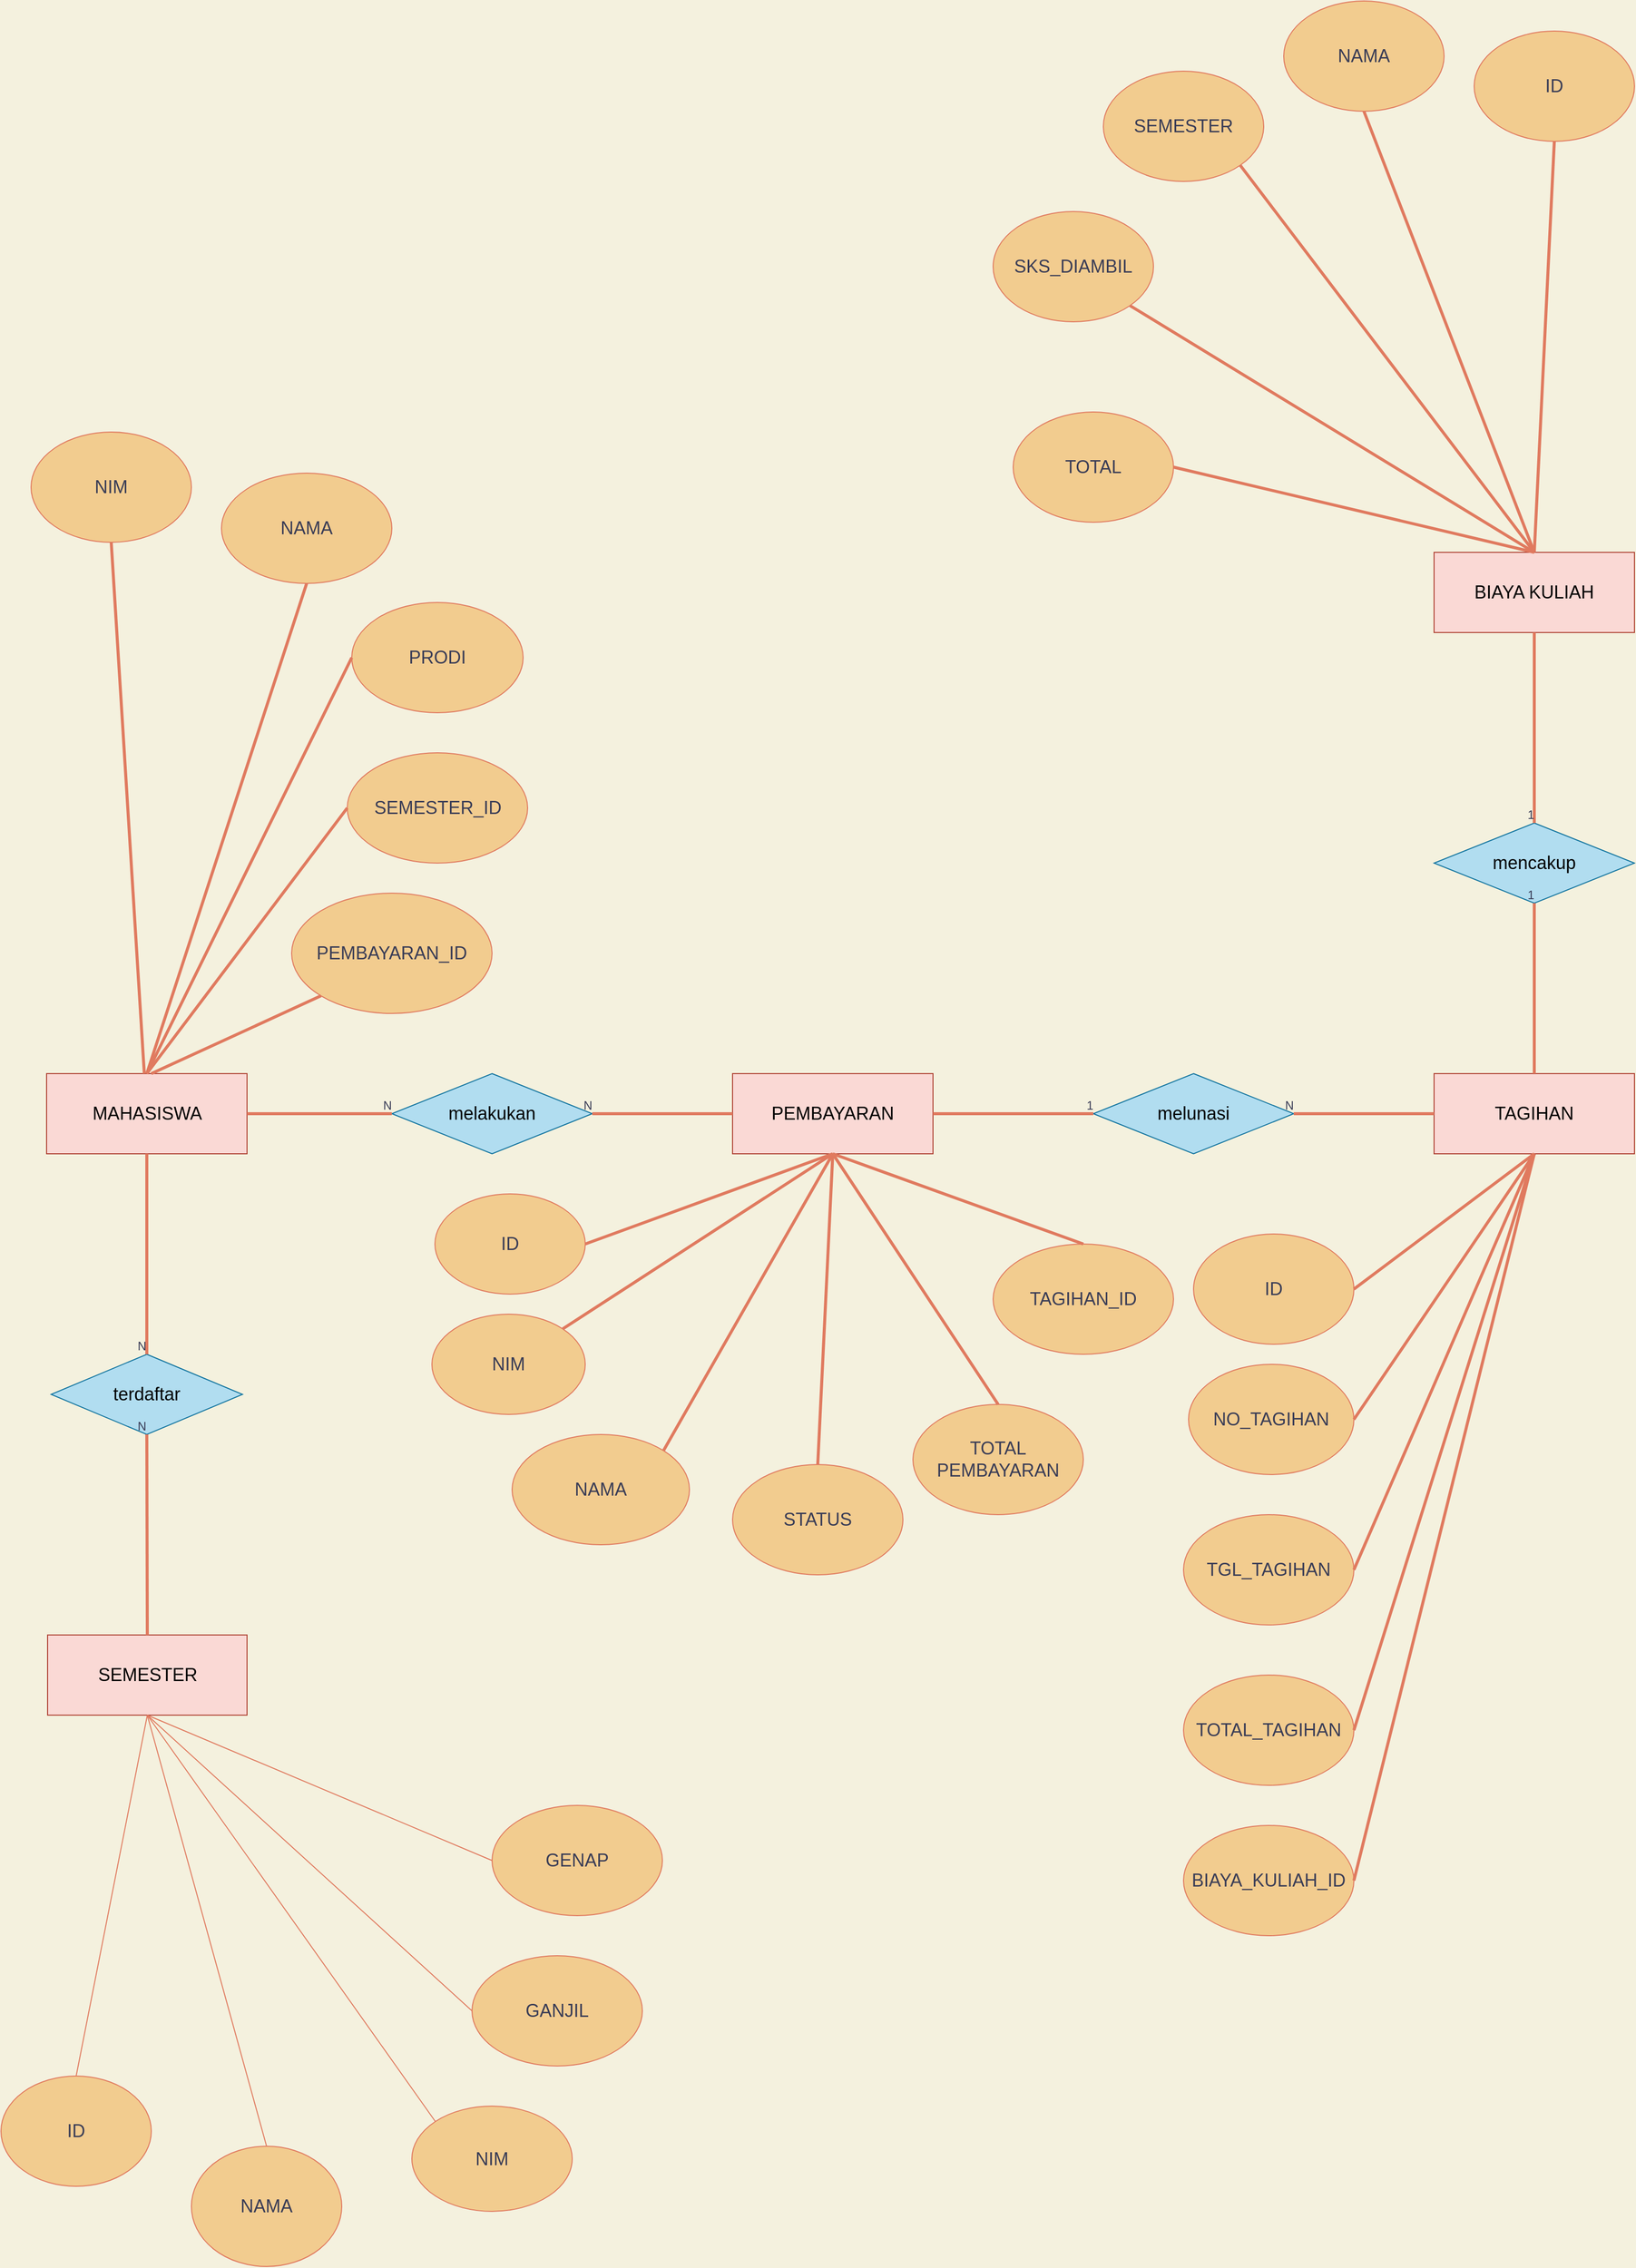 <mxfile version="14.4.8" type="github"><diagram id="lQNmJLHDCS45EhuCZSC4" name="Page-1"><mxGraphModel dx="2607" dy="2669" grid="1" gridSize="10" guides="1" tooltips="1" connect="1" arrows="1" fold="1" page="1" pageScale="1" pageWidth="827" pageHeight="1169" background="#F4F1DE" math="0" shadow="0"><root><mxCell id="0"/><mxCell id="1" parent="0"/><mxCell id="dZ3glYz4N4pa1IxB6QI7-23" value="ID" style="ellipse;whiteSpace=wrap;html=1;fillColor=#F2CC8F;strokeColor=#E07A5F;fontSize=18;fontColor=#393C56;" vertex="1" parent="1"><mxGeometry x="10" y="960" width="150" height="110" as="geometry"/></mxCell><mxCell id="dZ3glYz4N4pa1IxB6QI7-25" value="melunasi" style="rhombus;whiteSpace=wrap;html=1;fontSize=18;fillColor=#b1ddf0;strokeColor=#10739e;" vertex="1" parent="1"><mxGeometry x="1100" y="-40" width="200" height="80" as="geometry"/></mxCell><mxCell id="dZ3glYz4N4pa1IxB6QI7-28" value="NAMA" style="ellipse;whiteSpace=wrap;html=1;fillColor=#F2CC8F;strokeColor=#E07A5F;fontSize=18;fontColor=#393C56;" vertex="1" parent="1"><mxGeometry x="200" y="1030" width="150" height="120" as="geometry"/></mxCell><mxCell id="dZ3glYz4N4pa1IxB6QI7-29" value="NIM" style="ellipse;whiteSpace=wrap;html=1;fillColor=#F2CC8F;strokeColor=#E07A5F;fontSize=18;fontColor=#393C56;" vertex="1" parent="1"><mxGeometry x="420" y="990" width="160" height="105" as="geometry"/></mxCell><mxCell id="dZ3glYz4N4pa1IxB6QI7-32" value="GANJIL" style="ellipse;whiteSpace=wrap;html=1;fillColor=#F2CC8F;strokeColor=#E07A5F;fontSize=18;fontColor=#393C56;" vertex="1" parent="1"><mxGeometry x="480" y="840" width="170" height="110" as="geometry"/></mxCell><mxCell id="dZ3glYz4N4pa1IxB6QI7-33" value="NIM" style="ellipse;whiteSpace=wrap;html=1;fillColor=#F2CC8F;strokeColor=#E07A5F;fontSize=18;fontColor=#393C56;" vertex="1" parent="1"><mxGeometry x="40" y="-680" width="160" height="110" as="geometry"/></mxCell><mxCell id="dZ3glYz4N4pa1IxB6QI7-40" value="NAMA" style="ellipse;whiteSpace=wrap;html=1;fillColor=#F2CC8F;strokeColor=#E07A5F;fontSize=18;fontColor=#393C56;" vertex="1" parent="1"><mxGeometry x="230" y="-639" width="170" height="110" as="geometry"/></mxCell><mxCell id="dZ3glYz4N4pa1IxB6QI7-41" value="ID" style="ellipse;whiteSpace=wrap;html=1;fillColor=#F2CC8F;strokeColor=#E07A5F;fontSize=18;fontColor=#393C56;" vertex="1" parent="1"><mxGeometry x="443" y="80" width="150" height="100" as="geometry"/></mxCell><mxCell id="dZ3glYz4N4pa1IxB6QI7-42" value="PRODI" style="ellipse;whiteSpace=wrap;html=1;fillColor=#F2CC8F;strokeColor=#E07A5F;fontSize=18;fontColor=#393C56;" vertex="1" parent="1"><mxGeometry x="360" y="-510" width="171" height="110" as="geometry"/></mxCell><mxCell id="dZ3glYz4N4pa1IxB6QI7-43" value="NIM" style="ellipse;whiteSpace=wrap;html=1;fillColor=#F2CC8F;strokeColor=#E07A5F;fontSize=18;fontColor=#393C56;" vertex="1" parent="1"><mxGeometry x="440" y="200" width="153" height="100" as="geometry"/></mxCell><mxCell id="dZ3glYz4N4pa1IxB6QI7-44" value="SEMESTER_ID" style="ellipse;whiteSpace=wrap;html=1;fillColor=#F2CC8F;strokeColor=#E07A5F;fontSize=18;fontColor=#393C56;" vertex="1" parent="1"><mxGeometry x="355.5" y="-360" width="180" height="110" as="geometry"/></mxCell><mxCell id="dZ3glYz4N4pa1IxB6QI7-45" value="MAHASISWA" style="whiteSpace=wrap;html=1;align=center;fontSize=18;fillColor=#fad9d5;strokeColor=#ae4132;" vertex="1" parent="1"><mxGeometry x="55.5" y="-40" width="200" height="80" as="geometry"/></mxCell><mxCell id="dZ3glYz4N4pa1IxB6QI7-46" value="PEMBAYARAN" style="whiteSpace=wrap;html=1;align=center;fontSize=18;fillColor=#fad9d5;strokeColor=#ae4132;" vertex="1" parent="1"><mxGeometry x="740" y="-40" width="200" height="80" as="geometry"/></mxCell><mxCell id="dZ3glYz4N4pa1IxB6QI7-47" value="TAGIHAN" style="whiteSpace=wrap;html=1;align=center;fontSize=18;fillColor=#fad9d5;strokeColor=#ae4132;" vertex="1" parent="1"><mxGeometry x="1440" y="-40" width="200" height="80" as="geometry"/></mxCell><mxCell id="dZ3glYz4N4pa1IxB6QI7-48" value="BIAYA KULIAH" style="whiteSpace=wrap;html=1;align=center;fontSize=18;fillColor=#fad9d5;strokeColor=#ae4132;" vertex="1" parent="1"><mxGeometry x="1440" y="-560" width="200" height="80" as="geometry"/></mxCell><mxCell id="dZ3glYz4N4pa1IxB6QI7-49" value="SEMESTER" style="whiteSpace=wrap;html=1;align=center;fontSize=18;fillColor=#fad9d5;strokeColor=#ae4132;" vertex="1" parent="1"><mxGeometry x="56.5" y="520" width="199" height="80" as="geometry"/></mxCell><mxCell id="dZ3glYz4N4pa1IxB6QI7-50" value="melakukan" style="rhombus;whiteSpace=wrap;html=1;fontSize=18;fillColor=#b1ddf0;strokeColor=#10739e;" vertex="1" parent="1"><mxGeometry x="400" y="-40" width="200" height="80" as="geometry"/></mxCell><mxCell id="dZ3glYz4N4pa1IxB6QI7-51" value="" style="endArrow=none;html=1;rounded=0;fontSize=18;entryX=0.5;entryY=0;entryDx=0;entryDy=0;exitX=0.5;exitY=1;exitDx=0;exitDy=0;labelBackgroundColor=#F4F1DE;strokeColor=#E07A5F;fontColor=#393C56;" edge="1" parent="1" source="dZ3glYz4N4pa1IxB6QI7-49" target="dZ3glYz4N4pa1IxB6QI7-23"><mxGeometry relative="1" as="geometry"><mxPoint x="80" y="620" as="sourcePoint"/><mxPoint x="240" y="620" as="targetPoint"/></mxGeometry></mxCell><mxCell id="dZ3glYz4N4pa1IxB6QI7-52" value="" style="endArrow=none;html=1;rounded=0;fontSize=18;entryX=0.5;entryY=0;entryDx=0;entryDy=0;exitX=0.5;exitY=1;exitDx=0;exitDy=0;labelBackgroundColor=#F4F1DE;strokeColor=#E07A5F;fontColor=#393C56;" edge="1" parent="1" source="dZ3glYz4N4pa1IxB6QI7-49" target="dZ3glYz4N4pa1IxB6QI7-28"><mxGeometry relative="1" as="geometry"><mxPoint x="160" y="520" as="sourcePoint"/><mxPoint x="115" y="750" as="targetPoint"/></mxGeometry></mxCell><mxCell id="dZ3glYz4N4pa1IxB6QI7-53" value="" style="endArrow=none;html=1;rounded=0;fontSize=18;entryX=0;entryY=0;entryDx=0;entryDy=0;exitX=0.5;exitY=1;exitDx=0;exitDy=0;labelBackgroundColor=#F4F1DE;strokeColor=#E07A5F;fontColor=#393C56;" edge="1" parent="1" source="dZ3glYz4N4pa1IxB6QI7-49" target="dZ3glYz4N4pa1IxB6QI7-29"><mxGeometry relative="1" as="geometry"><mxPoint x="180" y="540" as="sourcePoint"/><mxPoint x="125" y="760" as="targetPoint"/></mxGeometry></mxCell><mxCell id="dZ3glYz4N4pa1IxB6QI7-54" value="" style="endArrow=none;html=1;rounded=0;fontSize=18;entryX=0;entryY=0.5;entryDx=0;entryDy=0;exitX=0.5;exitY=1;exitDx=0;exitDy=0;labelBackgroundColor=#F4F1DE;strokeColor=#E07A5F;fontColor=#393C56;" edge="1" parent="1" source="dZ3glYz4N4pa1IxB6QI7-49" target="dZ3glYz4N4pa1IxB6QI7-32"><mxGeometry relative="1" as="geometry"><mxPoint x="190" y="550" as="sourcePoint"/><mxPoint x="135" y="770" as="targetPoint"/></mxGeometry></mxCell><mxCell id="dZ3glYz4N4pa1IxB6QI7-56" value="terdaftar" style="shape=rhombus;perimeter=rhombusPerimeter;whiteSpace=wrap;html=1;align=center;fontSize=18;fillColor=#b1ddf0;strokeColor=#10739e;" vertex="1" parent="1"><mxGeometry x="60" y="240" width="191" height="80" as="geometry"/></mxCell><mxCell id="dZ3glYz4N4pa1IxB6QI7-57" value="" style="endArrow=none;html=1;rounded=0;fontSize=18;exitX=0.5;exitY=1;exitDx=0;exitDy=0;strokeWidth=3;labelBackgroundColor=#F4F1DE;strokeColor=#E07A5F;fontColor=#393C56;" edge="1" parent="1" source="dZ3glYz4N4pa1IxB6QI7-45" target="dZ3glYz4N4pa1IxB6QI7-56"><mxGeometry relative="1" as="geometry"><mxPoint x="480" y="400" as="sourcePoint"/><mxPoint x="640" y="400" as="targetPoint"/></mxGeometry></mxCell><mxCell id="dZ3glYz4N4pa1IxB6QI7-58" value="N" style="resizable=0;html=1;align=right;verticalAlign=bottom;fillColor=#F2CC8F;strokeColor=#E07A5F;fontColor=#393C56;" connectable="0" vertex="1" parent="dZ3glYz4N4pa1IxB6QI7-57"><mxGeometry x="1" relative="1" as="geometry"/></mxCell><mxCell id="dZ3glYz4N4pa1IxB6QI7-61" value="" style="endArrow=none;html=1;rounded=0;fontSize=18;exitX=0.5;exitY=0;exitDx=0;exitDy=0;entryX=0.5;entryY=1;entryDx=0;entryDy=0;strokeWidth=3;labelBackgroundColor=#F4F1DE;strokeColor=#E07A5F;fontColor=#393C56;" edge="1" parent="1" source="dZ3glYz4N4pa1IxB6QI7-49" target="dZ3glYz4N4pa1IxB6QI7-56"><mxGeometry relative="1" as="geometry"><mxPoint x="319" y="340" as="sourcePoint"/><mxPoint x="319" y="540" as="targetPoint"/></mxGeometry></mxCell><mxCell id="dZ3glYz4N4pa1IxB6QI7-62" value="N" style="resizable=0;html=1;align=right;verticalAlign=bottom;fillColor=#F2CC8F;strokeColor=#E07A5F;fontColor=#393C56;" connectable="0" vertex="1" parent="dZ3glYz4N4pa1IxB6QI7-61"><mxGeometry x="1" relative="1" as="geometry"/></mxCell><mxCell id="dZ3glYz4N4pa1IxB6QI7-72" value="" style="endArrow=none;html=1;rounded=0;strokeWidth=3;fontSize=18;exitX=1;exitY=0.5;exitDx=0;exitDy=0;entryX=0;entryY=0.5;entryDx=0;entryDy=0;labelBackgroundColor=#F4F1DE;strokeColor=#E07A5F;fontColor=#393C56;" edge="1" parent="1" source="dZ3glYz4N4pa1IxB6QI7-45" target="dZ3glYz4N4pa1IxB6QI7-50"><mxGeometry relative="1" as="geometry"><mxPoint x="290" y="80" as="sourcePoint"/><mxPoint x="450" y="80" as="targetPoint"/></mxGeometry></mxCell><mxCell id="dZ3glYz4N4pa1IxB6QI7-73" value="N" style="resizable=0;html=1;align=right;verticalAlign=bottom;fillColor=#F2CC8F;strokeColor=#E07A5F;fontColor=#393C56;" connectable="0" vertex="1" parent="dZ3glYz4N4pa1IxB6QI7-72"><mxGeometry x="1" relative="1" as="geometry"/></mxCell><mxCell id="dZ3glYz4N4pa1IxB6QI7-74" value="" style="endArrow=none;html=1;rounded=0;strokeWidth=3;fontSize=18;exitX=0;exitY=0.5;exitDx=0;exitDy=0;entryX=1;entryY=0.5;entryDx=0;entryDy=0;labelBackgroundColor=#F4F1DE;strokeColor=#E07A5F;fontColor=#393C56;" edge="1" parent="1" source="dZ3glYz4N4pa1IxB6QI7-46" target="dZ3glYz4N4pa1IxB6QI7-50"><mxGeometry relative="1" as="geometry"><mxPoint x="570" y="140" as="sourcePoint"/><mxPoint x="714.5" y="140" as="targetPoint"/></mxGeometry></mxCell><mxCell id="dZ3glYz4N4pa1IxB6QI7-75" value="N" style="resizable=0;html=1;align=right;verticalAlign=bottom;fillColor=#F2CC8F;strokeColor=#E07A5F;fontColor=#393C56;" connectable="0" vertex="1" parent="dZ3glYz4N4pa1IxB6QI7-74"><mxGeometry x="1" relative="1" as="geometry"/></mxCell><mxCell id="dZ3glYz4N4pa1IxB6QI7-78" value="" style="endArrow=none;html=1;rounded=0;strokeWidth=3;fontSize=18;exitX=0;exitY=0.5;exitDx=0;exitDy=0;entryX=1;entryY=0.5;entryDx=0;entryDy=0;labelBackgroundColor=#F4F1DE;strokeColor=#E07A5F;fontColor=#393C56;" edge="1" parent="1" source="dZ3glYz4N4pa1IxB6QI7-47" target="dZ3glYz4N4pa1IxB6QI7-25"><mxGeometry relative="1" as="geometry"><mxPoint x="970" y="-250" as="sourcePoint"/><mxPoint x="1130" y="-250" as="targetPoint"/></mxGeometry></mxCell><mxCell id="dZ3glYz4N4pa1IxB6QI7-79" value="N" style="resizable=0;html=1;align=right;verticalAlign=bottom;fillColor=#F2CC8F;strokeColor=#E07A5F;fontColor=#393C56;" connectable="0" vertex="1" parent="dZ3glYz4N4pa1IxB6QI7-78"><mxGeometry x="1" relative="1" as="geometry"/></mxCell><mxCell id="dZ3glYz4N4pa1IxB6QI7-80" value="" style="endArrow=none;html=1;rounded=0;strokeWidth=3;fontSize=18;exitX=1;exitY=0.5;exitDx=0;exitDy=0;entryX=0;entryY=0.5;entryDx=0;entryDy=0;labelBackgroundColor=#F4F1DE;strokeColor=#E07A5F;fontColor=#393C56;" edge="1" parent="1" source="dZ3glYz4N4pa1IxB6QI7-46" target="dZ3glYz4N4pa1IxB6QI7-25"><mxGeometry relative="1" as="geometry"><mxPoint x="970" y="-250" as="sourcePoint"/><mxPoint x="1130" y="-250" as="targetPoint"/></mxGeometry></mxCell><mxCell id="dZ3glYz4N4pa1IxB6QI7-81" value="1" style="resizable=0;html=1;align=right;verticalAlign=bottom;fillColor=#F2CC8F;strokeColor=#E07A5F;fontColor=#393C56;" connectable="0" vertex="1" parent="dZ3glYz4N4pa1IxB6QI7-80"><mxGeometry x="1" relative="1" as="geometry"/></mxCell><mxCell id="dZ3glYz4N4pa1IxB6QI7-82" value="mencakup" style="rhombus;whiteSpace=wrap;html=1;fontSize=18;fillColor=#b1ddf0;strokeColor=#10739e;" vertex="1" parent="1"><mxGeometry x="1440" y="-290" width="200" height="80" as="geometry"/></mxCell><mxCell id="dZ3glYz4N4pa1IxB6QI7-83" value="" style="endArrow=none;html=1;rounded=0;strokeWidth=3;fontSize=18;exitX=0.5;exitY=1;exitDx=0;exitDy=0;entryX=0.5;entryY=0;entryDx=0;entryDy=0;labelBackgroundColor=#F4F1DE;strokeColor=#E07A5F;fontColor=#393C56;" edge="1" parent="1" source="dZ3glYz4N4pa1IxB6QI7-48" target="dZ3glYz4N4pa1IxB6QI7-82"><mxGeometry relative="1" as="geometry"><mxPoint x="1280" y="-450" as="sourcePoint"/><mxPoint x="1440" y="-450" as="targetPoint"/></mxGeometry></mxCell><mxCell id="dZ3glYz4N4pa1IxB6QI7-84" value="1" style="resizable=0;html=1;align=right;verticalAlign=bottom;fillColor=#F2CC8F;strokeColor=#E07A5F;fontColor=#393C56;" connectable="0" vertex="1" parent="dZ3glYz4N4pa1IxB6QI7-83"><mxGeometry x="1" relative="1" as="geometry"/></mxCell><mxCell id="dZ3glYz4N4pa1IxB6QI7-85" value="" style="endArrow=none;html=1;rounded=0;strokeWidth=3;fontSize=18;exitX=0.5;exitY=0;exitDx=0;exitDy=0;entryX=0.5;entryY=1;entryDx=0;entryDy=0;labelBackgroundColor=#F4F1DE;strokeColor=#E07A5F;fontColor=#393C56;" edge="1" parent="1" source="dZ3glYz4N4pa1IxB6QI7-47" target="dZ3glYz4N4pa1IxB6QI7-82"><mxGeometry relative="1" as="geometry"><mxPoint x="1550" y="-630" as="sourcePoint"/><mxPoint x="1550" y="-350" as="targetPoint"/></mxGeometry></mxCell><mxCell id="dZ3glYz4N4pa1IxB6QI7-86" value="1" style="resizable=0;html=1;align=right;verticalAlign=bottom;fillColor=#F2CC8F;strokeColor=#E07A5F;fontColor=#393C56;" connectable="0" vertex="1" parent="dZ3glYz4N4pa1IxB6QI7-85"><mxGeometry x="1" relative="1" as="geometry"/></mxCell><mxCell id="dZ3glYz4N4pa1IxB6QI7-87" value="NAMA" style="ellipse;whiteSpace=wrap;html=1;fillColor=#F2CC8F;strokeColor=#E07A5F;fontSize=18;fontColor=#393C56;" vertex="1" parent="1"><mxGeometry x="520" y="320" width="177" height="110" as="geometry"/></mxCell><mxCell id="dZ3glYz4N4pa1IxB6QI7-88" value="PEMBAYARAN_ID" style="ellipse;whiteSpace=wrap;html=1;fillColor=#F2CC8F;strokeColor=#E07A5F;fontSize=18;fontColor=#393C56;" vertex="1" parent="1"><mxGeometry x="300" y="-220" width="200" height="120" as="geometry"/></mxCell><mxCell id="dZ3glYz4N4pa1IxB6QI7-89" value="" style="endArrow=none;html=1;rounded=0;strokeWidth=3;fontSize=18;entryX=0.5;entryY=1;entryDx=0;entryDy=0;labelBackgroundColor=#F4F1DE;strokeColor=#E07A5F;fontColor=#393C56;" edge="1" parent="1" source="dZ3glYz4N4pa1IxB6QI7-45" target="dZ3glYz4N4pa1IxB6QI7-33"><mxGeometry relative="1" as="geometry"><mxPoint x="95.5" y="-350" as="sourcePoint"/><mxPoint x="255.5" y="-350" as="targetPoint"/></mxGeometry></mxCell><mxCell id="dZ3glYz4N4pa1IxB6QI7-90" value="" style="endArrow=none;html=1;rounded=0;strokeWidth=3;fontSize=18;entryX=0.5;entryY=1;entryDx=0;entryDy=0;exitX=0.5;exitY=0;exitDx=0;exitDy=0;labelBackgroundColor=#F4F1DE;strokeColor=#E07A5F;fontColor=#393C56;" edge="1" parent="1" source="dZ3glYz4N4pa1IxB6QI7-45" target="dZ3glYz4N4pa1IxB6QI7-40"><mxGeometry relative="1" as="geometry"><mxPoint x="163.009" y="-30" as="sourcePoint"/><mxPoint x="130" y="-560" as="targetPoint"/></mxGeometry></mxCell><mxCell id="dZ3glYz4N4pa1IxB6QI7-91" value="" style="endArrow=none;html=1;rounded=0;strokeWidth=3;fontSize=18;entryX=0;entryY=0.5;entryDx=0;entryDy=0;exitX=0.5;exitY=0;exitDx=0;exitDy=0;labelBackgroundColor=#F4F1DE;strokeColor=#E07A5F;fontColor=#393C56;" edge="1" parent="1" source="dZ3glYz4N4pa1IxB6QI7-45" target="dZ3glYz4N4pa1IxB6QI7-42"><mxGeometry relative="1" as="geometry"><mxPoint x="173.009" y="-20" as="sourcePoint"/><mxPoint x="140" y="-550" as="targetPoint"/></mxGeometry></mxCell><mxCell id="dZ3glYz4N4pa1IxB6QI7-92" value="" style="endArrow=none;html=1;rounded=0;strokeWidth=3;fontSize=18;entryX=0;entryY=0.5;entryDx=0;entryDy=0;exitX=0.5;exitY=0;exitDx=0;exitDy=0;labelBackgroundColor=#F4F1DE;strokeColor=#E07A5F;fontColor=#393C56;" edge="1" parent="1" source="dZ3glYz4N4pa1IxB6QI7-45" target="dZ3glYz4N4pa1IxB6QI7-44"><mxGeometry relative="1" as="geometry"><mxPoint x="183.009" y="-10" as="sourcePoint"/><mxPoint x="150" y="-540" as="targetPoint"/></mxGeometry></mxCell><mxCell id="dZ3glYz4N4pa1IxB6QI7-93" value="" style="endArrow=none;html=1;rounded=0;strokeWidth=3;fontSize=18;entryX=0;entryY=1;entryDx=0;entryDy=0;labelBackgroundColor=#F4F1DE;strokeColor=#E07A5F;fontColor=#393C56;" edge="1" parent="1" target="dZ3glYz4N4pa1IxB6QI7-88"><mxGeometry relative="1" as="geometry"><mxPoint x="160" y="-40" as="sourcePoint"/><mxPoint x="160" y="-530" as="targetPoint"/></mxGeometry></mxCell><mxCell id="dZ3glYz4N4pa1IxB6QI7-94" value="STATUS" style="ellipse;whiteSpace=wrap;html=1;fillColor=#F2CC8F;strokeColor=#E07A5F;fontSize=18;fontColor=#393C56;" vertex="1" parent="1"><mxGeometry x="740" y="350" width="170" height="110" as="geometry"/></mxCell><mxCell id="dZ3glYz4N4pa1IxB6QI7-95" value="TOTAL PEMBAYARAN" style="ellipse;whiteSpace=wrap;html=1;fillColor=#F2CC8F;strokeColor=#E07A5F;fontSize=18;fontColor=#393C56;" vertex="1" parent="1"><mxGeometry x="920" y="290" width="170" height="110" as="geometry"/></mxCell><mxCell id="dZ3glYz4N4pa1IxB6QI7-96" value="ID" style="ellipse;whiteSpace=wrap;html=1;fillColor=#F2CC8F;strokeColor=#E07A5F;fontSize=18;fontColor=#393C56;" vertex="1" parent="1"><mxGeometry x="1200" y="120" width="160" height="110" as="geometry"/></mxCell><mxCell id="dZ3glYz4N4pa1IxB6QI7-97" value="TAGIHAN_ID" style="ellipse;whiteSpace=wrap;html=1;fillColor=#F2CC8F;strokeColor=#E07A5F;fontSize=18;fontColor=#393C56;" vertex="1" parent="1"><mxGeometry x="1000" y="130" width="180" height="110" as="geometry"/></mxCell><mxCell id="dZ3glYz4N4pa1IxB6QI7-98" value="" style="endArrow=none;html=1;rounded=0;strokeWidth=3;fontSize=18;exitX=0.5;exitY=1;exitDx=0;exitDy=0;entryX=1;entryY=0.5;entryDx=0;entryDy=0;labelBackgroundColor=#F4F1DE;strokeColor=#E07A5F;fontColor=#393C56;" edge="1" parent="1" source="dZ3glYz4N4pa1IxB6QI7-46" target="dZ3glYz4N4pa1IxB6QI7-41"><mxGeometry relative="1" as="geometry"><mxPoint x="1030" y="380" as="sourcePoint"/><mxPoint x="1190" y="380" as="targetPoint"/></mxGeometry></mxCell><mxCell id="dZ3glYz4N4pa1IxB6QI7-99" value="" style="endArrow=none;html=1;rounded=0;strokeWidth=3;fontSize=18;entryX=1;entryY=0;entryDx=0;entryDy=0;exitX=0.5;exitY=1;exitDx=0;exitDy=0;labelBackgroundColor=#F4F1DE;strokeColor=#E07A5F;fontColor=#393C56;" edge="1" parent="1" source="dZ3glYz4N4pa1IxB6QI7-46" target="dZ3glYz4N4pa1IxB6QI7-43"><mxGeometry relative="1" as="geometry"><mxPoint x="880" y="160" as="sourcePoint"/><mxPoint x="640" y="220" as="targetPoint"/></mxGeometry></mxCell><mxCell id="dZ3glYz4N4pa1IxB6QI7-100" value="" style="endArrow=none;html=1;rounded=0;strokeWidth=3;fontSize=18;exitX=0.5;exitY=1;exitDx=0;exitDy=0;entryX=1;entryY=0;entryDx=0;entryDy=0;labelBackgroundColor=#F4F1DE;strokeColor=#E07A5F;fontColor=#393C56;" edge="1" parent="1" source="dZ3glYz4N4pa1IxB6QI7-46" target="dZ3glYz4N4pa1IxB6QI7-87"><mxGeometry relative="1" as="geometry"><mxPoint x="860" y="60" as="sourcePoint"/><mxPoint x="650" y="230" as="targetPoint"/></mxGeometry></mxCell><mxCell id="dZ3glYz4N4pa1IxB6QI7-101" value="" style="endArrow=none;html=1;rounded=0;strokeWidth=3;fontSize=18;exitX=0.5;exitY=1;exitDx=0;exitDy=0;entryX=0.5;entryY=0;entryDx=0;entryDy=0;labelBackgroundColor=#F4F1DE;strokeColor=#E07A5F;fontColor=#393C56;" edge="1" parent="1" source="dZ3glYz4N4pa1IxB6QI7-46" target="dZ3glYz4N4pa1IxB6QI7-94"><mxGeometry relative="1" as="geometry"><mxPoint x="870" y="70" as="sourcePoint"/><mxPoint x="660" y="240" as="targetPoint"/></mxGeometry></mxCell><mxCell id="dZ3glYz4N4pa1IxB6QI7-102" value="" style="endArrow=none;html=1;rounded=0;strokeWidth=3;fontSize=18;exitX=0.5;exitY=1;exitDx=0;exitDy=0;entryX=0.5;entryY=0;entryDx=0;entryDy=0;labelBackgroundColor=#F4F1DE;strokeColor=#E07A5F;fontColor=#393C56;" edge="1" parent="1" source="dZ3glYz4N4pa1IxB6QI7-46" target="dZ3glYz4N4pa1IxB6QI7-95"><mxGeometry relative="1" as="geometry"><mxPoint x="880" y="80" as="sourcePoint"/><mxPoint x="670" y="250" as="targetPoint"/></mxGeometry></mxCell><mxCell id="dZ3glYz4N4pa1IxB6QI7-103" value="NO_TAGIHAN" style="ellipse;whiteSpace=wrap;html=1;fillColor=#F2CC8F;strokeColor=#E07A5F;fontSize=18;fontColor=#393C56;" vertex="1" parent="1"><mxGeometry x="1195" y="250" width="165" height="110" as="geometry"/></mxCell><mxCell id="dZ3glYz4N4pa1IxB6QI7-104" value="" style="endArrow=none;html=1;rounded=0;strokeWidth=3;fontSize=18;exitX=0.5;exitY=1;exitDx=0;exitDy=0;entryX=0.5;entryY=0;entryDx=0;entryDy=0;labelBackgroundColor=#F4F1DE;strokeColor=#E07A5F;fontColor=#393C56;" edge="1" parent="1" source="dZ3glYz4N4pa1IxB6QI7-46" target="dZ3glYz4N4pa1IxB6QI7-97"><mxGeometry relative="1" as="geometry"><mxPoint x="850" y="50" as="sourcePoint"/><mxPoint x="1015" y="300" as="targetPoint"/></mxGeometry></mxCell><mxCell id="dZ3glYz4N4pa1IxB6QI7-105" value="TGL_TAGIHAN" style="ellipse;whiteSpace=wrap;html=1;fillColor=#F2CC8F;strokeColor=#E07A5F;fontSize=18;fontColor=#393C56;" vertex="1" parent="1"><mxGeometry x="1190" y="400" width="170" height="110" as="geometry"/></mxCell><mxCell id="dZ3glYz4N4pa1IxB6QI7-106" value="TOTAL_TAGIHAN" style="ellipse;whiteSpace=wrap;html=1;fillColor=#F2CC8F;strokeColor=#E07A5F;fontSize=18;fontColor=#393C56;" vertex="1" parent="1"><mxGeometry x="1190" y="560" width="170" height="110" as="geometry"/></mxCell><mxCell id="dZ3glYz4N4pa1IxB6QI7-107" value="BIAYA_KULIAH_ID" style="ellipse;whiteSpace=wrap;html=1;fillColor=#F2CC8F;strokeColor=#E07A5F;fontSize=18;fontColor=#393C56;" vertex="1" parent="1"><mxGeometry x="1190" y="710" width="170" height="110" as="geometry"/></mxCell><mxCell id="dZ3glYz4N4pa1IxB6QI7-108" value="GENAP" style="ellipse;whiteSpace=wrap;html=1;fillColor=#F2CC8F;strokeColor=#E07A5F;fontSize=18;fontColor=#393C56;" vertex="1" parent="1"><mxGeometry x="500" y="690" width="170" height="110" as="geometry"/></mxCell><mxCell id="dZ3glYz4N4pa1IxB6QI7-109" value="" style="endArrow=none;html=1;rounded=0;fontSize=18;entryX=0;entryY=0.5;entryDx=0;entryDy=0;exitX=0.5;exitY=1;exitDx=0;exitDy=0;labelBackgroundColor=#F4F1DE;strokeColor=#E07A5F;fontColor=#393C56;" edge="1" parent="1" source="dZ3glYz4N4pa1IxB6QI7-49" target="dZ3glYz4N4pa1IxB6QI7-108"><mxGeometry relative="1" as="geometry"><mxPoint x="166" y="610" as="sourcePoint"/><mxPoint x="490" y="905" as="targetPoint"/></mxGeometry></mxCell><mxCell id="dZ3glYz4N4pa1IxB6QI7-110" value="" style="endArrow=none;html=1;rounded=0;strokeWidth=3;fontSize=18;entryX=0.5;entryY=1;entryDx=0;entryDy=0;exitX=1;exitY=0.5;exitDx=0;exitDy=0;labelBackgroundColor=#F4F1DE;strokeColor=#E07A5F;fontColor=#393C56;" edge="1" parent="1" source="dZ3glYz4N4pa1IxB6QI7-96" target="dZ3glYz4N4pa1IxB6QI7-47"><mxGeometry relative="1" as="geometry"><mxPoint x="1400" y="180" as="sourcePoint"/><mxPoint x="1560" y="180" as="targetPoint"/></mxGeometry></mxCell><mxCell id="dZ3glYz4N4pa1IxB6QI7-111" value="" style="endArrow=none;html=1;rounded=0;strokeWidth=3;fontSize=18;entryX=0.5;entryY=1;entryDx=0;entryDy=0;exitX=1;exitY=0.5;exitDx=0;exitDy=0;labelBackgroundColor=#F4F1DE;strokeColor=#E07A5F;fontColor=#393C56;" edge="1" parent="1" source="dZ3glYz4N4pa1IxB6QI7-103" target="dZ3glYz4N4pa1IxB6QI7-47"><mxGeometry relative="1" as="geometry"><mxPoint x="1370" y="185" as="sourcePoint"/><mxPoint x="1550" y="50" as="targetPoint"/></mxGeometry></mxCell><mxCell id="dZ3glYz4N4pa1IxB6QI7-112" value="" style="endArrow=none;html=1;rounded=0;strokeWidth=3;fontSize=18;entryX=0.5;entryY=1;entryDx=0;entryDy=0;exitX=1;exitY=0.5;exitDx=0;exitDy=0;labelBackgroundColor=#F4F1DE;strokeColor=#E07A5F;fontColor=#393C56;" edge="1" parent="1" source="dZ3glYz4N4pa1IxB6QI7-105" target="dZ3glYz4N4pa1IxB6QI7-47"><mxGeometry relative="1" as="geometry"><mxPoint x="1380" y="195" as="sourcePoint"/><mxPoint x="1560" y="60" as="targetPoint"/></mxGeometry></mxCell><mxCell id="dZ3glYz4N4pa1IxB6QI7-113" value="" style="endArrow=none;html=1;rounded=0;strokeWidth=3;fontSize=18;entryX=0.5;entryY=1;entryDx=0;entryDy=0;exitX=1;exitY=0.5;exitDx=0;exitDy=0;labelBackgroundColor=#F4F1DE;strokeColor=#E07A5F;fontColor=#393C56;" edge="1" parent="1" source="dZ3glYz4N4pa1IxB6QI7-106" target="dZ3glYz4N4pa1IxB6QI7-47"><mxGeometry relative="1" as="geometry"><mxPoint x="1390" y="205" as="sourcePoint"/><mxPoint x="1570" y="70" as="targetPoint"/></mxGeometry></mxCell><mxCell id="dZ3glYz4N4pa1IxB6QI7-114" value="" style="endArrow=none;html=1;rounded=0;strokeWidth=3;fontSize=18;entryX=0.5;entryY=1;entryDx=0;entryDy=0;exitX=1;exitY=0.5;exitDx=0;exitDy=0;labelBackgroundColor=#F4F1DE;strokeColor=#E07A5F;fontColor=#393C56;" edge="1" parent="1" source="dZ3glYz4N4pa1IxB6QI7-107" target="dZ3glYz4N4pa1IxB6QI7-47"><mxGeometry relative="1" as="geometry"><mxPoint x="1370" y="625" as="sourcePoint"/><mxPoint x="1550" y="50" as="targetPoint"/></mxGeometry></mxCell><mxCell id="dZ3glYz4N4pa1IxB6QI7-115" value="ID" style="ellipse;whiteSpace=wrap;html=1;fillColor=#F2CC8F;strokeColor=#E07A5F;fontSize=18;fontColor=#393C56;" vertex="1" parent="1"><mxGeometry x="1480" y="-1080" width="160" height="110" as="geometry"/></mxCell><mxCell id="dZ3glYz4N4pa1IxB6QI7-116" value="NAMA" style="ellipse;whiteSpace=wrap;html=1;fillColor=#F2CC8F;strokeColor=#E07A5F;fontSize=18;fontColor=#393C56;" vertex="1" parent="1"><mxGeometry x="1290" y="-1110" width="160" height="110" as="geometry"/></mxCell><mxCell id="dZ3glYz4N4pa1IxB6QI7-117" value="SEMESTER" style="ellipse;whiteSpace=wrap;html=1;fillColor=#F2CC8F;strokeColor=#E07A5F;fontSize=18;fontColor=#393C56;" vertex="1" parent="1"><mxGeometry x="1110" y="-1040" width="160" height="110" as="geometry"/></mxCell><mxCell id="dZ3glYz4N4pa1IxB6QI7-118" value="SKS_DIAMBIL" style="ellipse;whiteSpace=wrap;html=1;fillColor=#F2CC8F;strokeColor=#E07A5F;fontSize=18;fontColor=#393C56;" vertex="1" parent="1"><mxGeometry x="1000" y="-900" width="160" height="110" as="geometry"/></mxCell><mxCell id="dZ3glYz4N4pa1IxB6QI7-119" value="TOTAL" style="ellipse;whiteSpace=wrap;html=1;fillColor=#F2CC8F;strokeColor=#E07A5F;fontSize=18;fontColor=#393C56;" vertex="1" parent="1"><mxGeometry x="1020" y="-700" width="160" height="110" as="geometry"/></mxCell><mxCell id="dZ3glYz4N4pa1IxB6QI7-120" value="" style="endArrow=none;html=1;rounded=0;strokeWidth=3;fontSize=18;entryX=0.5;entryY=1;entryDx=0;entryDy=0;exitX=0.5;exitY=0;exitDx=0;exitDy=0;labelBackgroundColor=#F4F1DE;strokeColor=#E07A5F;fontColor=#393C56;" edge="1" parent="1" source="dZ3glYz4N4pa1IxB6QI7-48" target="dZ3glYz4N4pa1IxB6QI7-115"><mxGeometry relative="1" as="geometry"><mxPoint x="1390" y="-700" as="sourcePoint"/><mxPoint x="1550" y="-700" as="targetPoint"/></mxGeometry></mxCell><mxCell id="dZ3glYz4N4pa1IxB6QI7-122" value="" style="endArrow=none;html=1;rounded=0;strokeWidth=3;fontSize=18;entryX=0.5;entryY=1;entryDx=0;entryDy=0;exitX=0.5;exitY=0;exitDx=0;exitDy=0;labelBackgroundColor=#F4F1DE;strokeColor=#E07A5F;fontColor=#393C56;" edge="1" parent="1" source="dZ3glYz4N4pa1IxB6QI7-48" target="dZ3glYz4N4pa1IxB6QI7-116"><mxGeometry relative="1" as="geometry"><mxPoint x="1390" y="-700" as="sourcePoint"/><mxPoint x="1550" y="-700" as="targetPoint"/></mxGeometry></mxCell><mxCell id="dZ3glYz4N4pa1IxB6QI7-124" value="" style="endArrow=none;html=1;rounded=0;strokeWidth=3;fontSize=18;entryX=1;entryY=1;entryDx=0;entryDy=0;exitX=0.5;exitY=0;exitDx=0;exitDy=0;labelBackgroundColor=#F4F1DE;strokeColor=#E07A5F;fontColor=#393C56;" edge="1" parent="1" source="dZ3glYz4N4pa1IxB6QI7-48" target="dZ3glYz4N4pa1IxB6QI7-117"><mxGeometry relative="1" as="geometry"><mxPoint x="1550" y="-550" as="sourcePoint"/><mxPoint x="1380" y="-990" as="targetPoint"/></mxGeometry></mxCell><mxCell id="dZ3glYz4N4pa1IxB6QI7-125" value="" style="endArrow=none;html=1;rounded=0;strokeWidth=3;fontSize=18;entryX=1;entryY=1;entryDx=0;entryDy=0;exitX=0.5;exitY=0;exitDx=0;exitDy=0;labelBackgroundColor=#F4F1DE;strokeColor=#E07A5F;fontColor=#393C56;" edge="1" parent="1" source="dZ3glYz4N4pa1IxB6QI7-48" target="dZ3glYz4N4pa1IxB6QI7-118"><mxGeometry relative="1" as="geometry"><mxPoint x="1350" y="-570" as="sourcePoint"/><mxPoint x="1390" y="-980" as="targetPoint"/></mxGeometry></mxCell><mxCell id="dZ3glYz4N4pa1IxB6QI7-126" value="" style="endArrow=none;html=1;rounded=0;strokeWidth=3;fontSize=18;entryX=1;entryY=0.5;entryDx=0;entryDy=0;exitX=0.5;exitY=0;exitDx=0;exitDy=0;labelBackgroundColor=#F4F1DE;strokeColor=#E07A5F;fontColor=#393C56;" edge="1" parent="1" source="dZ3glYz4N4pa1IxB6QI7-48" target="dZ3glYz4N4pa1IxB6QI7-119"><mxGeometry relative="1" as="geometry"><mxPoint x="1570" y="-530" as="sourcePoint"/><mxPoint x="1400" y="-970" as="targetPoint"/></mxGeometry></mxCell></root></mxGraphModel></diagram></mxfile>